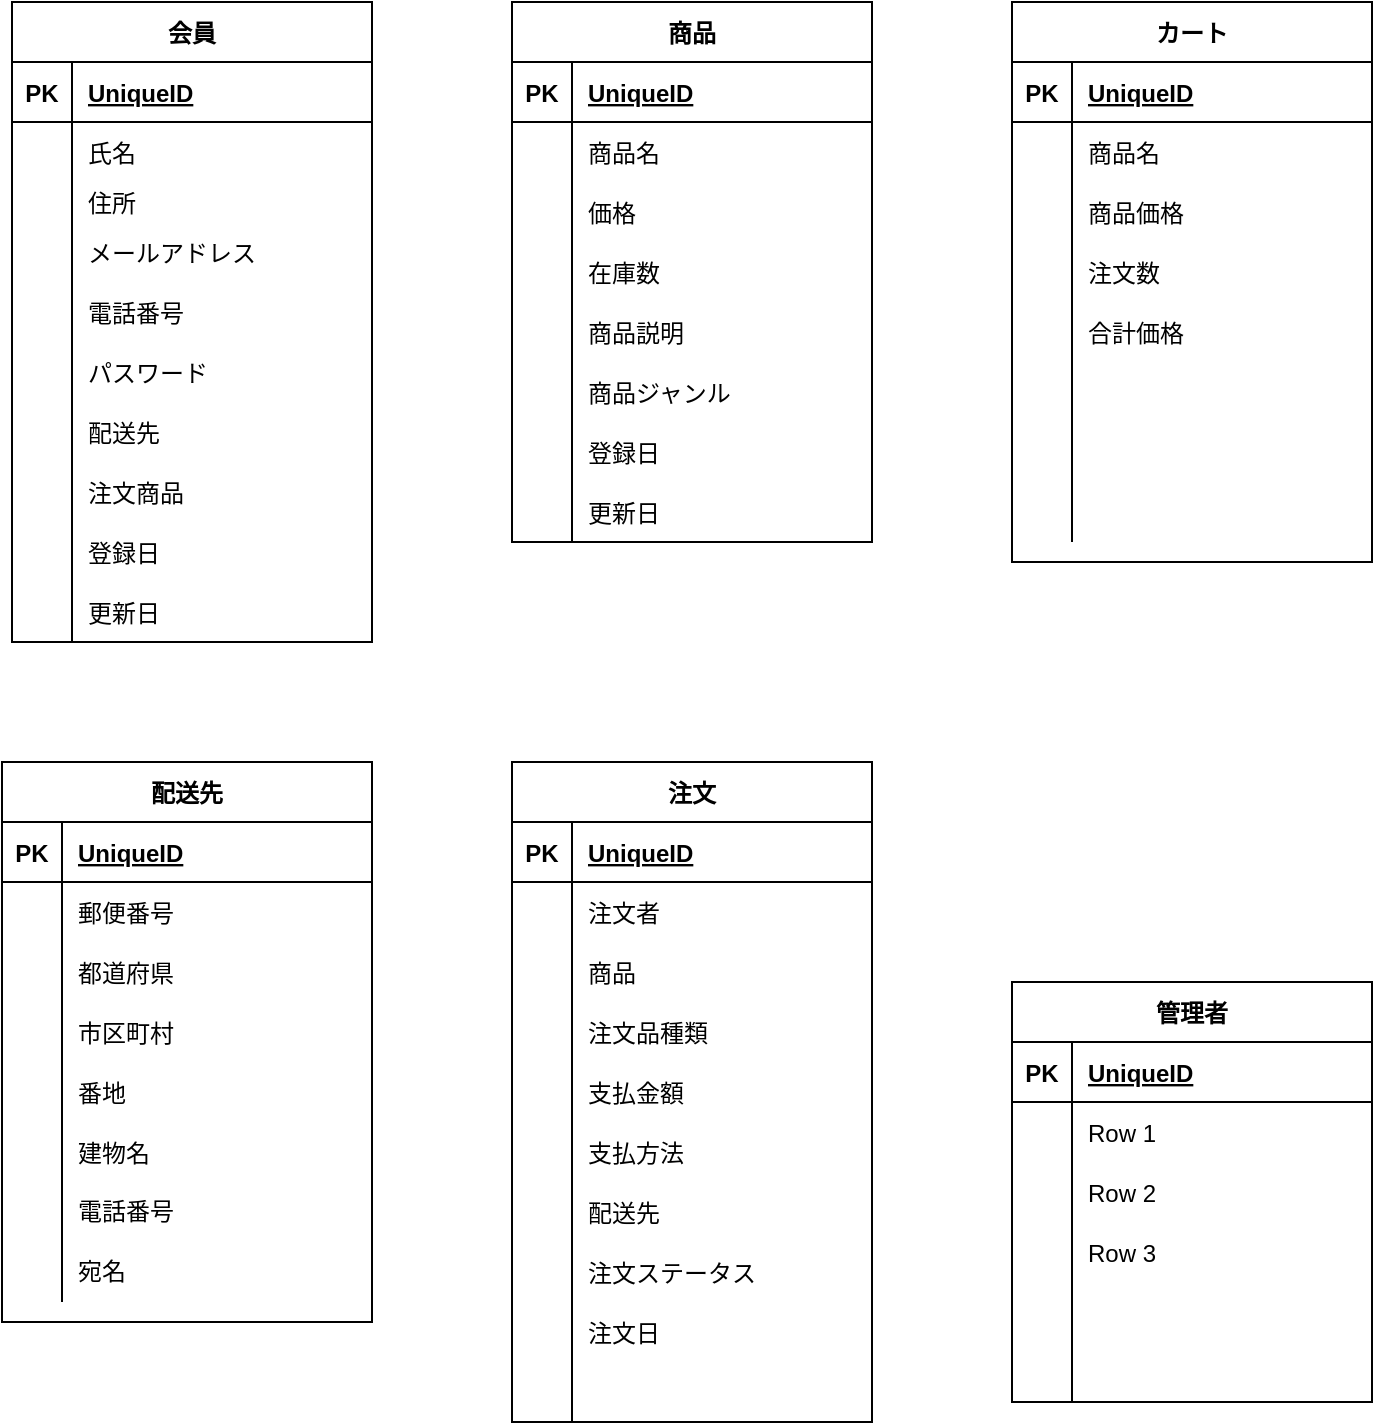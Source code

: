 <mxfile version="14.1.9" type="device"><diagram id="_fGBbQ_tDHvk_TWlKCjW" name="Page-1"><mxGraphModel dx="781" dy="773" grid="1" gridSize="10" guides="1" tooltips="1" connect="1" arrows="1" fold="1" page="1" pageScale="1" pageWidth="827" pageHeight="1169" math="0" shadow="0"><root><mxCell id="0"/><mxCell id="1" parent="0"/><mxCell id="HQgpcalhJWOucow4i2d_-1" value="会員" style="shape=table;startSize=30;container=1;collapsible=1;childLayout=tableLayout;fixedRows=1;rowLines=0;fontStyle=1;align=center;resizeLast=1;" parent="1" vertex="1"><mxGeometry x="50" y="10" width="180" height="320" as="geometry"/></mxCell><mxCell id="HQgpcalhJWOucow4i2d_-2" value="" style="shape=partialRectangle;collapsible=0;dropTarget=0;pointerEvents=0;fillColor=none;top=0;left=0;bottom=1;right=0;points=[[0,0.5],[1,0.5]];portConstraint=eastwest;" parent="HQgpcalhJWOucow4i2d_-1" vertex="1"><mxGeometry y="30" width="180" height="30" as="geometry"/></mxCell><mxCell id="HQgpcalhJWOucow4i2d_-3" value="PK" style="shape=partialRectangle;connectable=0;fillColor=none;top=0;left=0;bottom=0;right=0;fontStyle=1;overflow=hidden;" parent="HQgpcalhJWOucow4i2d_-2" vertex="1"><mxGeometry width="30" height="30" as="geometry"/></mxCell><mxCell id="HQgpcalhJWOucow4i2d_-4" value="UniqueID" style="shape=partialRectangle;connectable=0;fillColor=none;top=0;left=0;bottom=0;right=0;align=left;spacingLeft=6;fontStyle=5;overflow=hidden;" parent="HQgpcalhJWOucow4i2d_-2" vertex="1"><mxGeometry x="30" width="150" height="30" as="geometry"/></mxCell><mxCell id="HQgpcalhJWOucow4i2d_-5" value="" style="shape=partialRectangle;collapsible=0;dropTarget=0;pointerEvents=0;fillColor=none;top=0;left=0;bottom=0;right=0;points=[[0,0.5],[1,0.5]];portConstraint=eastwest;" parent="HQgpcalhJWOucow4i2d_-1" vertex="1"><mxGeometry y="60" width="180" height="30" as="geometry"/></mxCell><mxCell id="HQgpcalhJWOucow4i2d_-6" value="" style="shape=partialRectangle;connectable=0;fillColor=none;top=0;left=0;bottom=0;right=0;editable=1;overflow=hidden;" parent="HQgpcalhJWOucow4i2d_-5" vertex="1"><mxGeometry width="30" height="30" as="geometry"/></mxCell><mxCell id="HQgpcalhJWOucow4i2d_-7" value="氏名" style="shape=partialRectangle;connectable=0;fillColor=none;top=0;left=0;bottom=0;right=0;align=left;spacingLeft=6;overflow=hidden;" parent="HQgpcalhJWOucow4i2d_-5" vertex="1"><mxGeometry x="30" width="150" height="30" as="geometry"/></mxCell><mxCell id="HQgpcalhJWOucow4i2d_-8" value="" style="shape=partialRectangle;collapsible=0;dropTarget=0;pointerEvents=0;fillColor=none;top=0;left=0;bottom=0;right=0;points=[[0,0.5],[1,0.5]];portConstraint=eastwest;" parent="HQgpcalhJWOucow4i2d_-1" vertex="1"><mxGeometry y="90" width="180" height="20" as="geometry"/></mxCell><mxCell id="HQgpcalhJWOucow4i2d_-9" value="" style="shape=partialRectangle;connectable=0;fillColor=none;top=0;left=0;bottom=0;right=0;editable=1;overflow=hidden;" parent="HQgpcalhJWOucow4i2d_-8" vertex="1"><mxGeometry width="30" height="20" as="geometry"/></mxCell><mxCell id="HQgpcalhJWOucow4i2d_-10" value="住所" style="shape=partialRectangle;connectable=0;fillColor=none;top=0;left=0;bottom=0;right=0;align=left;spacingLeft=6;overflow=hidden;" parent="HQgpcalhJWOucow4i2d_-8" vertex="1"><mxGeometry x="30" width="150" height="20" as="geometry"/></mxCell><mxCell id="HQgpcalhJWOucow4i2d_-11" value="" style="shape=partialRectangle;collapsible=0;dropTarget=0;pointerEvents=0;fillColor=none;top=0;left=0;bottom=0;right=0;points=[[0,0.5],[1,0.5]];portConstraint=eastwest;" parent="HQgpcalhJWOucow4i2d_-1" vertex="1"><mxGeometry y="110" width="180" height="30" as="geometry"/></mxCell><mxCell id="HQgpcalhJWOucow4i2d_-12" value="" style="shape=partialRectangle;connectable=0;fillColor=none;top=0;left=0;bottom=0;right=0;editable=1;overflow=hidden;" parent="HQgpcalhJWOucow4i2d_-11" vertex="1"><mxGeometry width="30" height="30" as="geometry"/></mxCell><mxCell id="HQgpcalhJWOucow4i2d_-13" value="メールアドレス" style="shape=partialRectangle;connectable=0;fillColor=none;top=0;left=0;bottom=0;right=0;align=left;spacingLeft=6;overflow=hidden;" parent="HQgpcalhJWOucow4i2d_-11" vertex="1"><mxGeometry x="30" width="150" height="30" as="geometry"/></mxCell><mxCell id="v8ZFFHO1HFxHdXyD2R_P-13" style="shape=partialRectangle;collapsible=0;dropTarget=0;pointerEvents=0;fillColor=none;top=0;left=0;bottom=0;right=0;points=[[0,0.5],[1,0.5]];portConstraint=eastwest;" vertex="1" parent="HQgpcalhJWOucow4i2d_-1"><mxGeometry y="140" width="180" height="30" as="geometry"/></mxCell><mxCell id="v8ZFFHO1HFxHdXyD2R_P-14" style="shape=partialRectangle;connectable=0;fillColor=none;top=0;left=0;bottom=0;right=0;editable=1;overflow=hidden;" vertex="1" parent="v8ZFFHO1HFxHdXyD2R_P-13"><mxGeometry width="30" height="30" as="geometry"/></mxCell><mxCell id="v8ZFFHO1HFxHdXyD2R_P-15" value="電話番号" style="shape=partialRectangle;connectable=0;fillColor=none;top=0;left=0;bottom=0;right=0;align=left;spacingLeft=6;overflow=hidden;" vertex="1" parent="v8ZFFHO1HFxHdXyD2R_P-13"><mxGeometry x="30" width="150" height="30" as="geometry"/></mxCell><mxCell id="v8ZFFHO1HFxHdXyD2R_P-1" style="shape=partialRectangle;collapsible=0;dropTarget=0;pointerEvents=0;fillColor=none;top=0;left=0;bottom=0;right=0;points=[[0,0.5],[1,0.5]];portConstraint=eastwest;" vertex="1" parent="HQgpcalhJWOucow4i2d_-1"><mxGeometry y="170" width="180" height="30" as="geometry"/></mxCell><mxCell id="v8ZFFHO1HFxHdXyD2R_P-2" style="shape=partialRectangle;connectable=0;fillColor=none;top=0;left=0;bottom=0;right=0;editable=1;overflow=hidden;" vertex="1" parent="v8ZFFHO1HFxHdXyD2R_P-1"><mxGeometry width="30" height="30" as="geometry"/></mxCell><mxCell id="v8ZFFHO1HFxHdXyD2R_P-3" value="パスワード" style="shape=partialRectangle;connectable=0;fillColor=none;top=0;left=0;bottom=0;right=0;align=left;spacingLeft=6;overflow=hidden;" vertex="1" parent="v8ZFFHO1HFxHdXyD2R_P-1"><mxGeometry x="30" width="150" height="30" as="geometry"/></mxCell><mxCell id="v8ZFFHO1HFxHdXyD2R_P-4" style="shape=partialRectangle;collapsible=0;dropTarget=0;pointerEvents=0;fillColor=none;top=0;left=0;bottom=0;right=0;points=[[0,0.5],[1,0.5]];portConstraint=eastwest;" vertex="1" parent="HQgpcalhJWOucow4i2d_-1"><mxGeometry y="200" width="180" height="30" as="geometry"/></mxCell><mxCell id="v8ZFFHO1HFxHdXyD2R_P-5" style="shape=partialRectangle;connectable=0;fillColor=none;top=0;left=0;bottom=0;right=0;editable=1;overflow=hidden;" vertex="1" parent="v8ZFFHO1HFxHdXyD2R_P-4"><mxGeometry width="30" height="30" as="geometry"/></mxCell><mxCell id="v8ZFFHO1HFxHdXyD2R_P-6" value="配送先" style="shape=partialRectangle;connectable=0;fillColor=none;top=0;left=0;bottom=0;right=0;align=left;spacingLeft=6;overflow=hidden;" vertex="1" parent="v8ZFFHO1HFxHdXyD2R_P-4"><mxGeometry x="30" width="150" height="30" as="geometry"/></mxCell><mxCell id="v8ZFFHO1HFxHdXyD2R_P-7" style="shape=partialRectangle;collapsible=0;dropTarget=0;pointerEvents=0;fillColor=none;top=0;left=0;bottom=0;right=0;points=[[0,0.5],[1,0.5]];portConstraint=eastwest;" vertex="1" parent="HQgpcalhJWOucow4i2d_-1"><mxGeometry y="230" width="180" height="30" as="geometry"/></mxCell><mxCell id="v8ZFFHO1HFxHdXyD2R_P-8" style="shape=partialRectangle;connectable=0;fillColor=none;top=0;left=0;bottom=0;right=0;editable=1;overflow=hidden;" vertex="1" parent="v8ZFFHO1HFxHdXyD2R_P-7"><mxGeometry width="30" height="30" as="geometry"/></mxCell><mxCell id="v8ZFFHO1HFxHdXyD2R_P-9" value="注文商品" style="shape=partialRectangle;connectable=0;fillColor=none;top=0;left=0;bottom=0;right=0;align=left;spacingLeft=6;overflow=hidden;" vertex="1" parent="v8ZFFHO1HFxHdXyD2R_P-7"><mxGeometry x="30" width="150" height="30" as="geometry"/></mxCell><mxCell id="v8ZFFHO1HFxHdXyD2R_P-10" style="shape=partialRectangle;collapsible=0;dropTarget=0;pointerEvents=0;fillColor=none;top=0;left=0;bottom=0;right=0;points=[[0,0.5],[1,0.5]];portConstraint=eastwest;" vertex="1" parent="HQgpcalhJWOucow4i2d_-1"><mxGeometry y="260" width="180" height="30" as="geometry"/></mxCell><mxCell id="v8ZFFHO1HFxHdXyD2R_P-11" style="shape=partialRectangle;connectable=0;fillColor=none;top=0;left=0;bottom=0;right=0;editable=1;overflow=hidden;" vertex="1" parent="v8ZFFHO1HFxHdXyD2R_P-10"><mxGeometry width="30" height="30" as="geometry"/></mxCell><mxCell id="v8ZFFHO1HFxHdXyD2R_P-12" value="登録日" style="shape=partialRectangle;connectable=0;fillColor=none;top=0;left=0;bottom=0;right=0;align=left;spacingLeft=6;overflow=hidden;" vertex="1" parent="v8ZFFHO1HFxHdXyD2R_P-10"><mxGeometry x="30" width="150" height="30" as="geometry"/></mxCell><mxCell id="v8ZFFHO1HFxHdXyD2R_P-16" style="shape=partialRectangle;collapsible=0;dropTarget=0;pointerEvents=0;fillColor=none;top=0;left=0;bottom=0;right=0;points=[[0,0.5],[1,0.5]];portConstraint=eastwest;" vertex="1" parent="HQgpcalhJWOucow4i2d_-1"><mxGeometry y="290" width="180" height="30" as="geometry"/></mxCell><mxCell id="v8ZFFHO1HFxHdXyD2R_P-17" style="shape=partialRectangle;connectable=0;fillColor=none;top=0;left=0;bottom=0;right=0;editable=1;overflow=hidden;" vertex="1" parent="v8ZFFHO1HFxHdXyD2R_P-16"><mxGeometry width="30" height="30" as="geometry"/></mxCell><mxCell id="v8ZFFHO1HFxHdXyD2R_P-18" value="更新日" style="shape=partialRectangle;connectable=0;fillColor=none;top=0;left=0;bottom=0;right=0;align=left;spacingLeft=6;overflow=hidden;" vertex="1" parent="v8ZFFHO1HFxHdXyD2R_P-16"><mxGeometry x="30" width="150" height="30" as="geometry"/></mxCell><mxCell id="HQgpcalhJWOucow4i2d_-14" value="商品" style="shape=table;startSize=30;container=1;collapsible=1;childLayout=tableLayout;fixedRows=1;rowLines=0;fontStyle=1;align=center;resizeLast=1;" parent="1" vertex="1"><mxGeometry x="300" y="10" width="180" height="270" as="geometry"/></mxCell><mxCell id="HQgpcalhJWOucow4i2d_-15" value="" style="shape=partialRectangle;collapsible=0;dropTarget=0;pointerEvents=0;fillColor=none;top=0;left=0;bottom=1;right=0;points=[[0,0.5],[1,0.5]];portConstraint=eastwest;" parent="HQgpcalhJWOucow4i2d_-14" vertex="1"><mxGeometry y="30" width="180" height="30" as="geometry"/></mxCell><mxCell id="HQgpcalhJWOucow4i2d_-16" value="PK" style="shape=partialRectangle;connectable=0;fillColor=none;top=0;left=0;bottom=0;right=0;fontStyle=1;overflow=hidden;" parent="HQgpcalhJWOucow4i2d_-15" vertex="1"><mxGeometry width="30" height="30" as="geometry"/></mxCell><mxCell id="HQgpcalhJWOucow4i2d_-17" value="UniqueID" style="shape=partialRectangle;connectable=0;fillColor=none;top=0;left=0;bottom=0;right=0;align=left;spacingLeft=6;fontStyle=5;overflow=hidden;" parent="HQgpcalhJWOucow4i2d_-15" vertex="1"><mxGeometry x="30" width="150" height="30" as="geometry"/></mxCell><mxCell id="HQgpcalhJWOucow4i2d_-18" value="" style="shape=partialRectangle;collapsible=0;dropTarget=0;pointerEvents=0;fillColor=none;top=0;left=0;bottom=0;right=0;points=[[0,0.5],[1,0.5]];portConstraint=eastwest;" parent="HQgpcalhJWOucow4i2d_-14" vertex="1"><mxGeometry y="60" width="180" height="30" as="geometry"/></mxCell><mxCell id="HQgpcalhJWOucow4i2d_-19" value="" style="shape=partialRectangle;connectable=0;fillColor=none;top=0;left=0;bottom=0;right=0;editable=1;overflow=hidden;" parent="HQgpcalhJWOucow4i2d_-18" vertex="1"><mxGeometry width="30" height="30" as="geometry"/></mxCell><mxCell id="HQgpcalhJWOucow4i2d_-20" value="商品名" style="shape=partialRectangle;connectable=0;fillColor=none;top=0;left=0;bottom=0;right=0;align=left;spacingLeft=6;overflow=hidden;" parent="HQgpcalhJWOucow4i2d_-18" vertex="1"><mxGeometry x="30" width="150" height="30" as="geometry"/></mxCell><mxCell id="HQgpcalhJWOucow4i2d_-21" value="" style="shape=partialRectangle;collapsible=0;dropTarget=0;pointerEvents=0;fillColor=none;top=0;left=0;bottom=0;right=0;points=[[0,0.5],[1,0.5]];portConstraint=eastwest;" parent="HQgpcalhJWOucow4i2d_-14" vertex="1"><mxGeometry y="90" width="180" height="30" as="geometry"/></mxCell><mxCell id="HQgpcalhJWOucow4i2d_-22" value="" style="shape=partialRectangle;connectable=0;fillColor=none;top=0;left=0;bottom=0;right=0;editable=1;overflow=hidden;" parent="HQgpcalhJWOucow4i2d_-21" vertex="1"><mxGeometry width="30" height="30" as="geometry"/></mxCell><mxCell id="HQgpcalhJWOucow4i2d_-23" value="価格" style="shape=partialRectangle;connectable=0;fillColor=none;top=0;left=0;bottom=0;right=0;align=left;spacingLeft=6;overflow=hidden;" parent="HQgpcalhJWOucow4i2d_-21" vertex="1"><mxGeometry x="30" width="150" height="30" as="geometry"/></mxCell><mxCell id="HQgpcalhJWOucow4i2d_-24" value="" style="shape=partialRectangle;collapsible=0;dropTarget=0;pointerEvents=0;fillColor=none;top=0;left=0;bottom=0;right=0;points=[[0,0.5],[1,0.5]];portConstraint=eastwest;" parent="HQgpcalhJWOucow4i2d_-14" vertex="1"><mxGeometry y="120" width="180" height="30" as="geometry"/></mxCell><mxCell id="HQgpcalhJWOucow4i2d_-25" value="" style="shape=partialRectangle;connectable=0;fillColor=none;top=0;left=0;bottom=0;right=0;editable=1;overflow=hidden;" parent="HQgpcalhJWOucow4i2d_-24" vertex="1"><mxGeometry width="30" height="30" as="geometry"/></mxCell><mxCell id="HQgpcalhJWOucow4i2d_-26" value="在庫数" style="shape=partialRectangle;connectable=0;fillColor=none;top=0;left=0;bottom=0;right=0;align=left;spacingLeft=6;overflow=hidden;" parent="HQgpcalhJWOucow4i2d_-24" vertex="1"><mxGeometry x="30" width="150" height="30" as="geometry"/></mxCell><mxCell id="v8ZFFHO1HFxHdXyD2R_P-26" style="shape=partialRectangle;collapsible=0;dropTarget=0;pointerEvents=0;fillColor=none;top=0;left=0;bottom=0;right=0;points=[[0,0.5],[1,0.5]];portConstraint=eastwest;" vertex="1" parent="HQgpcalhJWOucow4i2d_-14"><mxGeometry y="150" width="180" height="30" as="geometry"/></mxCell><mxCell id="v8ZFFHO1HFxHdXyD2R_P-27" style="shape=partialRectangle;connectable=0;fillColor=none;top=0;left=0;bottom=0;right=0;editable=1;overflow=hidden;" vertex="1" parent="v8ZFFHO1HFxHdXyD2R_P-26"><mxGeometry width="30" height="30" as="geometry"/></mxCell><mxCell id="v8ZFFHO1HFxHdXyD2R_P-28" value="商品説明" style="shape=partialRectangle;connectable=0;fillColor=none;top=0;left=0;bottom=0;right=0;align=left;spacingLeft=6;overflow=hidden;" vertex="1" parent="v8ZFFHO1HFxHdXyD2R_P-26"><mxGeometry x="30" width="150" height="30" as="geometry"/></mxCell><mxCell id="v8ZFFHO1HFxHdXyD2R_P-100" style="shape=partialRectangle;collapsible=0;dropTarget=0;pointerEvents=0;fillColor=none;top=0;left=0;bottom=0;right=0;points=[[0,0.5],[1,0.5]];portConstraint=eastwest;" vertex="1" parent="HQgpcalhJWOucow4i2d_-14"><mxGeometry y="180" width="180" height="30" as="geometry"/></mxCell><mxCell id="v8ZFFHO1HFxHdXyD2R_P-101" style="shape=partialRectangle;connectable=0;fillColor=none;top=0;left=0;bottom=0;right=0;editable=1;overflow=hidden;" vertex="1" parent="v8ZFFHO1HFxHdXyD2R_P-100"><mxGeometry width="30" height="30" as="geometry"/></mxCell><mxCell id="v8ZFFHO1HFxHdXyD2R_P-102" value="商品ジャンル" style="shape=partialRectangle;connectable=0;fillColor=none;top=0;left=0;bottom=0;right=0;align=left;spacingLeft=6;overflow=hidden;" vertex="1" parent="v8ZFFHO1HFxHdXyD2R_P-100"><mxGeometry x="30" width="150" height="30" as="geometry"/></mxCell><mxCell id="v8ZFFHO1HFxHdXyD2R_P-23" style="shape=partialRectangle;collapsible=0;dropTarget=0;pointerEvents=0;fillColor=none;top=0;left=0;bottom=0;right=0;points=[[0,0.5],[1,0.5]];portConstraint=eastwest;" vertex="1" parent="HQgpcalhJWOucow4i2d_-14"><mxGeometry y="210" width="180" height="30" as="geometry"/></mxCell><mxCell id="v8ZFFHO1HFxHdXyD2R_P-24" style="shape=partialRectangle;connectable=0;fillColor=none;top=0;left=0;bottom=0;right=0;editable=1;overflow=hidden;" vertex="1" parent="v8ZFFHO1HFxHdXyD2R_P-23"><mxGeometry width="30" height="30" as="geometry"/></mxCell><mxCell id="v8ZFFHO1HFxHdXyD2R_P-25" value="登録日" style="shape=partialRectangle;connectable=0;fillColor=none;top=0;left=0;bottom=0;right=0;align=left;spacingLeft=6;overflow=hidden;" vertex="1" parent="v8ZFFHO1HFxHdXyD2R_P-23"><mxGeometry x="30" width="150" height="30" as="geometry"/></mxCell><mxCell id="v8ZFFHO1HFxHdXyD2R_P-20" style="shape=partialRectangle;collapsible=0;dropTarget=0;pointerEvents=0;fillColor=none;top=0;left=0;bottom=0;right=0;points=[[0,0.5],[1,0.5]];portConstraint=eastwest;" vertex="1" parent="HQgpcalhJWOucow4i2d_-14"><mxGeometry y="240" width="180" height="30" as="geometry"/></mxCell><mxCell id="v8ZFFHO1HFxHdXyD2R_P-21" style="shape=partialRectangle;connectable=0;fillColor=none;top=0;left=0;bottom=0;right=0;editable=1;overflow=hidden;" vertex="1" parent="v8ZFFHO1HFxHdXyD2R_P-20"><mxGeometry width="30" height="30" as="geometry"/></mxCell><mxCell id="v8ZFFHO1HFxHdXyD2R_P-22" value="更新日" style="shape=partialRectangle;connectable=0;fillColor=none;top=0;left=0;bottom=0;right=0;align=left;spacingLeft=6;overflow=hidden;" vertex="1" parent="v8ZFFHO1HFxHdXyD2R_P-20"><mxGeometry x="30" width="150" height="30" as="geometry"/></mxCell><mxCell id="HQgpcalhJWOucow4i2d_-27" value="配送先" style="shape=table;startSize=30;container=1;collapsible=1;childLayout=tableLayout;fixedRows=1;rowLines=0;fontStyle=1;align=center;resizeLast=1;" parent="1" vertex="1"><mxGeometry x="45" y="390" width="185" height="280" as="geometry"/></mxCell><mxCell id="HQgpcalhJWOucow4i2d_-28" value="" style="shape=partialRectangle;collapsible=0;dropTarget=0;pointerEvents=0;fillColor=none;top=0;left=0;bottom=1;right=0;points=[[0,0.5],[1,0.5]];portConstraint=eastwest;" parent="HQgpcalhJWOucow4i2d_-27" vertex="1"><mxGeometry y="30" width="185" height="30" as="geometry"/></mxCell><mxCell id="HQgpcalhJWOucow4i2d_-29" value="PK" style="shape=partialRectangle;connectable=0;fillColor=none;top=0;left=0;bottom=0;right=0;fontStyle=1;overflow=hidden;" parent="HQgpcalhJWOucow4i2d_-28" vertex="1"><mxGeometry width="30" height="30" as="geometry"/></mxCell><mxCell id="HQgpcalhJWOucow4i2d_-30" value="UniqueID" style="shape=partialRectangle;connectable=0;fillColor=none;top=0;left=0;bottom=0;right=0;align=left;spacingLeft=6;fontStyle=5;overflow=hidden;" parent="HQgpcalhJWOucow4i2d_-28" vertex="1"><mxGeometry x="30" width="155" height="30" as="geometry"/></mxCell><mxCell id="HQgpcalhJWOucow4i2d_-31" value="" style="shape=partialRectangle;collapsible=0;dropTarget=0;pointerEvents=0;fillColor=none;top=0;left=0;bottom=0;right=0;points=[[0,0.5],[1,0.5]];portConstraint=eastwest;" parent="HQgpcalhJWOucow4i2d_-27" vertex="1"><mxGeometry y="60" width="185" height="30" as="geometry"/></mxCell><mxCell id="HQgpcalhJWOucow4i2d_-32" value="" style="shape=partialRectangle;connectable=0;fillColor=none;top=0;left=0;bottom=0;right=0;editable=1;overflow=hidden;" parent="HQgpcalhJWOucow4i2d_-31" vertex="1"><mxGeometry width="30" height="30" as="geometry"/></mxCell><mxCell id="HQgpcalhJWOucow4i2d_-33" value="郵便番号" style="shape=partialRectangle;connectable=0;fillColor=none;top=0;left=0;bottom=0;right=0;align=left;spacingLeft=6;overflow=hidden;" parent="HQgpcalhJWOucow4i2d_-31" vertex="1"><mxGeometry x="30" width="155" height="30" as="geometry"/></mxCell><mxCell id="HQgpcalhJWOucow4i2d_-34" value="" style="shape=partialRectangle;collapsible=0;dropTarget=0;pointerEvents=0;fillColor=none;top=0;left=0;bottom=0;right=0;points=[[0,0.5],[1,0.5]];portConstraint=eastwest;" parent="HQgpcalhJWOucow4i2d_-27" vertex="1"><mxGeometry y="90" width="185" height="30" as="geometry"/></mxCell><mxCell id="HQgpcalhJWOucow4i2d_-35" value="" style="shape=partialRectangle;connectable=0;fillColor=none;top=0;left=0;bottom=0;right=0;editable=1;overflow=hidden;" parent="HQgpcalhJWOucow4i2d_-34" vertex="1"><mxGeometry width="30" height="30" as="geometry"/></mxCell><mxCell id="HQgpcalhJWOucow4i2d_-36" value="都道府県" style="shape=partialRectangle;connectable=0;fillColor=none;top=0;left=0;bottom=0;right=0;align=left;spacingLeft=6;overflow=hidden;" parent="HQgpcalhJWOucow4i2d_-34" vertex="1"><mxGeometry x="30" width="155" height="30" as="geometry"/></mxCell><mxCell id="v8ZFFHO1HFxHdXyD2R_P-35" style="shape=partialRectangle;collapsible=0;dropTarget=0;pointerEvents=0;fillColor=none;top=0;left=0;bottom=0;right=0;points=[[0,0.5],[1,0.5]];portConstraint=eastwest;" vertex="1" parent="HQgpcalhJWOucow4i2d_-27"><mxGeometry y="120" width="185" height="30" as="geometry"/></mxCell><mxCell id="v8ZFFHO1HFxHdXyD2R_P-36" style="shape=partialRectangle;connectable=0;fillColor=none;top=0;left=0;bottom=0;right=0;editable=1;overflow=hidden;" vertex="1" parent="v8ZFFHO1HFxHdXyD2R_P-35"><mxGeometry width="30" height="30" as="geometry"/></mxCell><mxCell id="v8ZFFHO1HFxHdXyD2R_P-37" value="市区町村" style="shape=partialRectangle;connectable=0;fillColor=none;top=0;left=0;bottom=0;right=0;align=left;spacingLeft=6;overflow=hidden;" vertex="1" parent="v8ZFFHO1HFxHdXyD2R_P-35"><mxGeometry x="30" width="155" height="30" as="geometry"/></mxCell><mxCell id="v8ZFFHO1HFxHdXyD2R_P-32" style="shape=partialRectangle;collapsible=0;dropTarget=0;pointerEvents=0;fillColor=none;top=0;left=0;bottom=0;right=0;points=[[0,0.5],[1,0.5]];portConstraint=eastwest;" vertex="1" parent="HQgpcalhJWOucow4i2d_-27"><mxGeometry y="150" width="185" height="30" as="geometry"/></mxCell><mxCell id="v8ZFFHO1HFxHdXyD2R_P-33" style="shape=partialRectangle;connectable=0;fillColor=none;top=0;left=0;bottom=0;right=0;editable=1;overflow=hidden;" vertex="1" parent="v8ZFFHO1HFxHdXyD2R_P-32"><mxGeometry width="30" height="30" as="geometry"/></mxCell><mxCell id="v8ZFFHO1HFxHdXyD2R_P-34" value="番地" style="shape=partialRectangle;connectable=0;fillColor=none;top=0;left=0;bottom=0;right=0;align=left;spacingLeft=6;overflow=hidden;" vertex="1" parent="v8ZFFHO1HFxHdXyD2R_P-32"><mxGeometry x="30" width="155" height="30" as="geometry"/></mxCell><mxCell id="v8ZFFHO1HFxHdXyD2R_P-29" style="shape=partialRectangle;collapsible=0;dropTarget=0;pointerEvents=0;fillColor=none;top=0;left=0;bottom=0;right=0;points=[[0,0.5],[1,0.5]];portConstraint=eastwest;" vertex="1" parent="HQgpcalhJWOucow4i2d_-27"><mxGeometry y="180" width="185" height="30" as="geometry"/></mxCell><mxCell id="v8ZFFHO1HFxHdXyD2R_P-30" style="shape=partialRectangle;connectable=0;fillColor=none;top=0;left=0;bottom=0;right=0;editable=1;overflow=hidden;" vertex="1" parent="v8ZFFHO1HFxHdXyD2R_P-29"><mxGeometry width="30" height="30" as="geometry"/></mxCell><mxCell id="v8ZFFHO1HFxHdXyD2R_P-31" value="建物名" style="shape=partialRectangle;connectable=0;fillColor=none;top=0;left=0;bottom=0;right=0;align=left;spacingLeft=6;overflow=hidden;" vertex="1" parent="v8ZFFHO1HFxHdXyD2R_P-29"><mxGeometry x="30" width="155" height="30" as="geometry"/></mxCell><mxCell id="HQgpcalhJWOucow4i2d_-37" value="" style="shape=partialRectangle;collapsible=0;dropTarget=0;pointerEvents=0;fillColor=none;top=0;left=0;bottom=0;right=0;points=[[0,0.5],[1,0.5]];portConstraint=eastwest;" parent="HQgpcalhJWOucow4i2d_-27" vertex="1"><mxGeometry y="210" width="185" height="30" as="geometry"/></mxCell><mxCell id="HQgpcalhJWOucow4i2d_-38" value="" style="shape=partialRectangle;connectable=0;fillColor=none;top=0;left=0;bottom=0;right=0;editable=1;overflow=hidden;" parent="HQgpcalhJWOucow4i2d_-37" vertex="1"><mxGeometry width="30" height="30" as="geometry"/></mxCell><mxCell id="HQgpcalhJWOucow4i2d_-39" value="電話番号" style="shape=partialRectangle;connectable=0;fillColor=none;top=0;left=0;bottom=0;right=0;align=left;spacingLeft=6;overflow=hidden;whiteSpace=wrap;" parent="HQgpcalhJWOucow4i2d_-37" vertex="1"><mxGeometry x="30" width="155" height="30" as="geometry"/></mxCell><mxCell id="v8ZFFHO1HFxHdXyD2R_P-104" style="shape=partialRectangle;collapsible=0;dropTarget=0;pointerEvents=0;fillColor=none;top=0;left=0;bottom=0;right=0;points=[[0,0.5],[1,0.5]];portConstraint=eastwest;" vertex="1" parent="HQgpcalhJWOucow4i2d_-27"><mxGeometry y="240" width="185" height="30" as="geometry"/></mxCell><mxCell id="v8ZFFHO1HFxHdXyD2R_P-105" style="shape=partialRectangle;connectable=0;fillColor=none;top=0;left=0;bottom=0;right=0;editable=1;overflow=hidden;" vertex="1" parent="v8ZFFHO1HFxHdXyD2R_P-104"><mxGeometry width="30" height="30" as="geometry"/></mxCell><mxCell id="v8ZFFHO1HFxHdXyD2R_P-106" value="宛名" style="shape=partialRectangle;connectable=0;fillColor=none;top=0;left=0;bottom=0;right=0;align=left;spacingLeft=6;overflow=hidden;whiteSpace=wrap;" vertex="1" parent="v8ZFFHO1HFxHdXyD2R_P-104"><mxGeometry x="30" width="155" height="30" as="geometry"/></mxCell><mxCell id="HQgpcalhJWOucow4i2d_-40" value="注文" style="shape=table;startSize=30;container=1;collapsible=1;childLayout=tableLayout;fixedRows=1;rowLines=0;fontStyle=1;align=center;resizeLast=1;" parent="1" vertex="1"><mxGeometry x="300" y="390" width="180" height="330" as="geometry"/></mxCell><mxCell id="HQgpcalhJWOucow4i2d_-41" value="" style="shape=partialRectangle;collapsible=0;dropTarget=0;pointerEvents=0;fillColor=none;top=0;left=0;bottom=1;right=0;points=[[0,0.5],[1,0.5]];portConstraint=eastwest;" parent="HQgpcalhJWOucow4i2d_-40" vertex="1"><mxGeometry y="30" width="180" height="30" as="geometry"/></mxCell><mxCell id="HQgpcalhJWOucow4i2d_-42" value="PK" style="shape=partialRectangle;connectable=0;fillColor=none;top=0;left=0;bottom=0;right=0;fontStyle=1;overflow=hidden;" parent="HQgpcalhJWOucow4i2d_-41" vertex="1"><mxGeometry width="30" height="30" as="geometry"/></mxCell><mxCell id="HQgpcalhJWOucow4i2d_-43" value="UniqueID" style="shape=partialRectangle;connectable=0;fillColor=none;top=0;left=0;bottom=0;right=0;align=left;spacingLeft=6;fontStyle=5;overflow=hidden;" parent="HQgpcalhJWOucow4i2d_-41" vertex="1"><mxGeometry x="30" width="150" height="30" as="geometry"/></mxCell><mxCell id="HQgpcalhJWOucow4i2d_-44" value="" style="shape=partialRectangle;collapsible=0;dropTarget=0;pointerEvents=0;fillColor=none;top=0;left=0;bottom=0;right=0;points=[[0,0.5],[1,0.5]];portConstraint=eastwest;" parent="HQgpcalhJWOucow4i2d_-40" vertex="1"><mxGeometry y="60" width="180" height="30" as="geometry"/></mxCell><mxCell id="HQgpcalhJWOucow4i2d_-45" value="" style="shape=partialRectangle;connectable=0;fillColor=none;top=0;left=0;bottom=0;right=0;editable=1;overflow=hidden;" parent="HQgpcalhJWOucow4i2d_-44" vertex="1"><mxGeometry width="30" height="30" as="geometry"/></mxCell><mxCell id="HQgpcalhJWOucow4i2d_-46" value="注文者" style="shape=partialRectangle;connectable=0;fillColor=none;top=0;left=0;bottom=0;right=0;align=left;spacingLeft=6;overflow=hidden;" parent="HQgpcalhJWOucow4i2d_-44" vertex="1"><mxGeometry x="30" width="150" height="30" as="geometry"/></mxCell><mxCell id="HQgpcalhJWOucow4i2d_-47" value="" style="shape=partialRectangle;collapsible=0;dropTarget=0;pointerEvents=0;fillColor=none;top=0;left=0;bottom=0;right=0;points=[[0,0.5],[1,0.5]];portConstraint=eastwest;" parent="HQgpcalhJWOucow4i2d_-40" vertex="1"><mxGeometry y="90" width="180" height="30" as="geometry"/></mxCell><mxCell id="HQgpcalhJWOucow4i2d_-48" value="" style="shape=partialRectangle;connectable=0;fillColor=none;top=0;left=0;bottom=0;right=0;editable=1;overflow=hidden;" parent="HQgpcalhJWOucow4i2d_-47" vertex="1"><mxGeometry width="30" height="30" as="geometry"/></mxCell><mxCell id="HQgpcalhJWOucow4i2d_-49" value="商品" style="shape=partialRectangle;connectable=0;fillColor=none;top=0;left=0;bottom=0;right=0;align=left;spacingLeft=6;overflow=hidden;" parent="HQgpcalhJWOucow4i2d_-47" vertex="1"><mxGeometry x="30" width="150" height="30" as="geometry"/></mxCell><mxCell id="v8ZFFHO1HFxHdXyD2R_P-53" style="shape=partialRectangle;collapsible=0;dropTarget=0;pointerEvents=0;fillColor=none;top=0;left=0;bottom=0;right=0;points=[[0,0.5],[1,0.5]];portConstraint=eastwest;" vertex="1" parent="HQgpcalhJWOucow4i2d_-40"><mxGeometry y="120" width="180" height="30" as="geometry"/></mxCell><mxCell id="v8ZFFHO1HFxHdXyD2R_P-54" style="shape=partialRectangle;connectable=0;fillColor=none;top=0;left=0;bottom=0;right=0;editable=1;overflow=hidden;" vertex="1" parent="v8ZFFHO1HFxHdXyD2R_P-53"><mxGeometry width="30" height="30" as="geometry"/></mxCell><mxCell id="v8ZFFHO1HFxHdXyD2R_P-55" value="注文品種類" style="shape=partialRectangle;connectable=0;fillColor=none;top=0;left=0;bottom=0;right=0;align=left;spacingLeft=6;overflow=hidden;" vertex="1" parent="v8ZFFHO1HFxHdXyD2R_P-53"><mxGeometry x="30" width="150" height="30" as="geometry"/></mxCell><mxCell id="HQgpcalhJWOucow4i2d_-50" value="" style="shape=partialRectangle;collapsible=0;dropTarget=0;pointerEvents=0;fillColor=none;top=0;left=0;bottom=0;right=0;points=[[0,0.5],[1,0.5]];portConstraint=eastwest;" parent="HQgpcalhJWOucow4i2d_-40" vertex="1"><mxGeometry y="150" width="180" height="30" as="geometry"/></mxCell><mxCell id="HQgpcalhJWOucow4i2d_-51" value="" style="shape=partialRectangle;connectable=0;fillColor=none;top=0;left=0;bottom=0;right=0;editable=1;overflow=hidden;" parent="HQgpcalhJWOucow4i2d_-50" vertex="1"><mxGeometry width="30" height="30" as="geometry"/></mxCell><mxCell id="HQgpcalhJWOucow4i2d_-52" value="支払金額" style="shape=partialRectangle;connectable=0;fillColor=none;top=0;left=0;bottom=0;right=0;align=left;spacingLeft=6;overflow=hidden;" parent="HQgpcalhJWOucow4i2d_-50" vertex="1"><mxGeometry x="30" width="150" height="30" as="geometry"/></mxCell><mxCell id="v8ZFFHO1HFxHdXyD2R_P-50" style="shape=partialRectangle;collapsible=0;dropTarget=0;pointerEvents=0;fillColor=none;top=0;left=0;bottom=0;right=0;points=[[0,0.5],[1,0.5]];portConstraint=eastwest;" vertex="1" parent="HQgpcalhJWOucow4i2d_-40"><mxGeometry y="180" width="180" height="30" as="geometry"/></mxCell><mxCell id="v8ZFFHO1HFxHdXyD2R_P-51" style="shape=partialRectangle;connectable=0;fillColor=none;top=0;left=0;bottom=0;right=0;editable=1;overflow=hidden;" vertex="1" parent="v8ZFFHO1HFxHdXyD2R_P-50"><mxGeometry width="30" height="30" as="geometry"/></mxCell><mxCell id="v8ZFFHO1HFxHdXyD2R_P-52" value="支払方法" style="shape=partialRectangle;connectable=0;fillColor=none;top=0;left=0;bottom=0;right=0;align=left;spacingLeft=6;overflow=hidden;" vertex="1" parent="v8ZFFHO1HFxHdXyD2R_P-50"><mxGeometry x="30" width="150" height="30" as="geometry"/></mxCell><mxCell id="v8ZFFHO1HFxHdXyD2R_P-47" style="shape=partialRectangle;collapsible=0;dropTarget=0;pointerEvents=0;fillColor=none;top=0;left=0;bottom=0;right=0;points=[[0,0.5],[1,0.5]];portConstraint=eastwest;" vertex="1" parent="HQgpcalhJWOucow4i2d_-40"><mxGeometry y="210" width="180" height="30" as="geometry"/></mxCell><mxCell id="v8ZFFHO1HFxHdXyD2R_P-48" style="shape=partialRectangle;connectable=0;fillColor=none;top=0;left=0;bottom=0;right=0;editable=1;overflow=hidden;" vertex="1" parent="v8ZFFHO1HFxHdXyD2R_P-47"><mxGeometry width="30" height="30" as="geometry"/></mxCell><mxCell id="v8ZFFHO1HFxHdXyD2R_P-49" value="配送先" style="shape=partialRectangle;connectable=0;fillColor=none;top=0;left=0;bottom=0;right=0;align=left;spacingLeft=6;overflow=hidden;" vertex="1" parent="v8ZFFHO1HFxHdXyD2R_P-47"><mxGeometry x="30" width="150" height="30" as="geometry"/></mxCell><mxCell id="v8ZFFHO1HFxHdXyD2R_P-44" style="shape=partialRectangle;collapsible=0;dropTarget=0;pointerEvents=0;fillColor=none;top=0;left=0;bottom=0;right=0;points=[[0,0.5],[1,0.5]];portConstraint=eastwest;" vertex="1" parent="HQgpcalhJWOucow4i2d_-40"><mxGeometry y="240" width="180" height="30" as="geometry"/></mxCell><mxCell id="v8ZFFHO1HFxHdXyD2R_P-45" style="shape=partialRectangle;connectable=0;fillColor=none;top=0;left=0;bottom=0;right=0;editable=1;overflow=hidden;" vertex="1" parent="v8ZFFHO1HFxHdXyD2R_P-44"><mxGeometry width="30" height="30" as="geometry"/></mxCell><mxCell id="v8ZFFHO1HFxHdXyD2R_P-46" value="注文ステータス" style="shape=partialRectangle;connectable=0;fillColor=none;top=0;left=0;bottom=0;right=0;align=left;spacingLeft=6;overflow=hidden;" vertex="1" parent="v8ZFFHO1HFxHdXyD2R_P-44"><mxGeometry x="30" width="150" height="30" as="geometry"/></mxCell><mxCell id="v8ZFFHO1HFxHdXyD2R_P-41" style="shape=partialRectangle;collapsible=0;dropTarget=0;pointerEvents=0;fillColor=none;top=0;left=0;bottom=0;right=0;points=[[0,0.5],[1,0.5]];portConstraint=eastwest;" vertex="1" parent="HQgpcalhJWOucow4i2d_-40"><mxGeometry y="270" width="180" height="30" as="geometry"/></mxCell><mxCell id="v8ZFFHO1HFxHdXyD2R_P-42" style="shape=partialRectangle;connectable=0;fillColor=none;top=0;left=0;bottom=0;right=0;editable=1;overflow=hidden;" vertex="1" parent="v8ZFFHO1HFxHdXyD2R_P-41"><mxGeometry width="30" height="30" as="geometry"/></mxCell><mxCell id="v8ZFFHO1HFxHdXyD2R_P-43" value="注文日" style="shape=partialRectangle;connectable=0;fillColor=none;top=0;left=0;bottom=0;right=0;align=left;spacingLeft=6;overflow=hidden;" vertex="1" parent="v8ZFFHO1HFxHdXyD2R_P-41"><mxGeometry x="30" width="150" height="30" as="geometry"/></mxCell><mxCell id="v8ZFFHO1HFxHdXyD2R_P-38" style="shape=partialRectangle;collapsible=0;dropTarget=0;pointerEvents=0;fillColor=none;top=0;left=0;bottom=0;right=0;points=[[0,0.5],[1,0.5]];portConstraint=eastwest;" vertex="1" parent="HQgpcalhJWOucow4i2d_-40"><mxGeometry y="300" width="180" height="30" as="geometry"/></mxCell><mxCell id="v8ZFFHO1HFxHdXyD2R_P-39" style="shape=partialRectangle;connectable=0;fillColor=none;top=0;left=0;bottom=0;right=0;editable=1;overflow=hidden;" vertex="1" parent="v8ZFFHO1HFxHdXyD2R_P-38"><mxGeometry width="30" height="30" as="geometry"/></mxCell><mxCell id="v8ZFFHO1HFxHdXyD2R_P-40" style="shape=partialRectangle;connectable=0;fillColor=none;top=0;left=0;bottom=0;right=0;align=left;spacingLeft=6;overflow=hidden;" vertex="1" parent="v8ZFFHO1HFxHdXyD2R_P-38"><mxGeometry x="30" width="150" height="30" as="geometry"/></mxCell><mxCell id="v8ZFFHO1HFxHdXyD2R_P-56" value="管理者" style="shape=table;startSize=30;container=1;collapsible=1;childLayout=tableLayout;fixedRows=1;rowLines=0;fontStyle=1;align=center;resizeLast=1;fillColor=none;" vertex="1" parent="1"><mxGeometry x="550" y="500" width="180" height="210" as="geometry"/></mxCell><mxCell id="v8ZFFHO1HFxHdXyD2R_P-57" value="" style="shape=partialRectangle;collapsible=0;dropTarget=0;pointerEvents=0;fillColor=none;top=0;left=0;bottom=1;right=0;points=[[0,0.5],[1,0.5]];portConstraint=eastwest;" vertex="1" parent="v8ZFFHO1HFxHdXyD2R_P-56"><mxGeometry y="30" width="180" height="30" as="geometry"/></mxCell><mxCell id="v8ZFFHO1HFxHdXyD2R_P-58" value="PK" style="shape=partialRectangle;connectable=0;fillColor=none;top=0;left=0;bottom=0;right=0;fontStyle=1;overflow=hidden;" vertex="1" parent="v8ZFFHO1HFxHdXyD2R_P-57"><mxGeometry width="30" height="30" as="geometry"/></mxCell><mxCell id="v8ZFFHO1HFxHdXyD2R_P-59" value="UniqueID" style="shape=partialRectangle;connectable=0;fillColor=none;top=0;left=0;bottom=0;right=0;align=left;spacingLeft=6;fontStyle=5;overflow=hidden;" vertex="1" parent="v8ZFFHO1HFxHdXyD2R_P-57"><mxGeometry x="30" width="150" height="30" as="geometry"/></mxCell><mxCell id="v8ZFFHO1HFxHdXyD2R_P-60" value="" style="shape=partialRectangle;collapsible=0;dropTarget=0;pointerEvents=0;fillColor=none;top=0;left=0;bottom=0;right=0;points=[[0,0.5],[1,0.5]];portConstraint=eastwest;" vertex="1" parent="v8ZFFHO1HFxHdXyD2R_P-56"><mxGeometry y="60" width="180" height="30" as="geometry"/></mxCell><mxCell id="v8ZFFHO1HFxHdXyD2R_P-61" value="" style="shape=partialRectangle;connectable=0;fillColor=none;top=0;left=0;bottom=0;right=0;editable=1;overflow=hidden;" vertex="1" parent="v8ZFFHO1HFxHdXyD2R_P-60"><mxGeometry width="30" height="30" as="geometry"/></mxCell><mxCell id="v8ZFFHO1HFxHdXyD2R_P-62" value="Row 1" style="shape=partialRectangle;connectable=0;fillColor=none;top=0;left=0;bottom=0;right=0;align=left;spacingLeft=6;overflow=hidden;" vertex="1" parent="v8ZFFHO1HFxHdXyD2R_P-60"><mxGeometry x="30" width="150" height="30" as="geometry"/></mxCell><mxCell id="v8ZFFHO1HFxHdXyD2R_P-63" value="" style="shape=partialRectangle;collapsible=0;dropTarget=0;pointerEvents=0;fillColor=none;top=0;left=0;bottom=0;right=0;points=[[0,0.5],[1,0.5]];portConstraint=eastwest;" vertex="1" parent="v8ZFFHO1HFxHdXyD2R_P-56"><mxGeometry y="90" width="180" height="30" as="geometry"/></mxCell><mxCell id="v8ZFFHO1HFxHdXyD2R_P-64" value="" style="shape=partialRectangle;connectable=0;fillColor=none;top=0;left=0;bottom=0;right=0;editable=1;overflow=hidden;" vertex="1" parent="v8ZFFHO1HFxHdXyD2R_P-63"><mxGeometry width="30" height="30" as="geometry"/></mxCell><mxCell id="v8ZFFHO1HFxHdXyD2R_P-65" value="Row 2" style="shape=partialRectangle;connectable=0;fillColor=none;top=0;left=0;bottom=0;right=0;align=left;spacingLeft=6;overflow=hidden;" vertex="1" parent="v8ZFFHO1HFxHdXyD2R_P-63"><mxGeometry x="30" width="150" height="30" as="geometry"/></mxCell><mxCell id="v8ZFFHO1HFxHdXyD2R_P-66" value="" style="shape=partialRectangle;collapsible=0;dropTarget=0;pointerEvents=0;fillColor=none;top=0;left=0;bottom=0;right=0;points=[[0,0.5],[1,0.5]];portConstraint=eastwest;" vertex="1" parent="v8ZFFHO1HFxHdXyD2R_P-56"><mxGeometry y="120" width="180" height="30" as="geometry"/></mxCell><mxCell id="v8ZFFHO1HFxHdXyD2R_P-67" value="" style="shape=partialRectangle;connectable=0;fillColor=none;top=0;left=0;bottom=0;right=0;editable=1;overflow=hidden;" vertex="1" parent="v8ZFFHO1HFxHdXyD2R_P-66"><mxGeometry width="30" height="30" as="geometry"/></mxCell><mxCell id="v8ZFFHO1HFxHdXyD2R_P-68" value="Row 3" style="shape=partialRectangle;connectable=0;fillColor=none;top=0;left=0;bottom=0;right=0;align=left;spacingLeft=6;overflow=hidden;" vertex="1" parent="v8ZFFHO1HFxHdXyD2R_P-66"><mxGeometry x="30" width="150" height="30" as="geometry"/></mxCell><mxCell id="v8ZFFHO1HFxHdXyD2R_P-72" style="shape=partialRectangle;collapsible=0;dropTarget=0;pointerEvents=0;fillColor=none;top=0;left=0;bottom=0;right=0;points=[[0,0.5],[1,0.5]];portConstraint=eastwest;" vertex="1" parent="v8ZFFHO1HFxHdXyD2R_P-56"><mxGeometry y="150" width="180" height="30" as="geometry"/></mxCell><mxCell id="v8ZFFHO1HFxHdXyD2R_P-73" style="shape=partialRectangle;connectable=0;fillColor=none;top=0;left=0;bottom=0;right=0;editable=1;overflow=hidden;" vertex="1" parent="v8ZFFHO1HFxHdXyD2R_P-72"><mxGeometry width="30" height="30" as="geometry"/></mxCell><mxCell id="v8ZFFHO1HFxHdXyD2R_P-74" style="shape=partialRectangle;connectable=0;fillColor=none;top=0;left=0;bottom=0;right=0;align=left;spacingLeft=6;overflow=hidden;" vertex="1" parent="v8ZFFHO1HFxHdXyD2R_P-72"><mxGeometry x="30" width="150" height="30" as="geometry"/></mxCell><mxCell id="v8ZFFHO1HFxHdXyD2R_P-69" style="shape=partialRectangle;collapsible=0;dropTarget=0;pointerEvents=0;fillColor=none;top=0;left=0;bottom=0;right=0;points=[[0,0.5],[1,0.5]];portConstraint=eastwest;" vertex="1" parent="v8ZFFHO1HFxHdXyD2R_P-56"><mxGeometry y="180" width="180" height="30" as="geometry"/></mxCell><mxCell id="v8ZFFHO1HFxHdXyD2R_P-70" style="shape=partialRectangle;connectable=0;fillColor=none;top=0;left=0;bottom=0;right=0;editable=1;overflow=hidden;" vertex="1" parent="v8ZFFHO1HFxHdXyD2R_P-69"><mxGeometry width="30" height="30" as="geometry"/></mxCell><mxCell id="v8ZFFHO1HFxHdXyD2R_P-71" style="shape=partialRectangle;connectable=0;fillColor=none;top=0;left=0;bottom=0;right=0;align=left;spacingLeft=6;overflow=hidden;" vertex="1" parent="v8ZFFHO1HFxHdXyD2R_P-69"><mxGeometry x="30" width="150" height="30" as="geometry"/></mxCell><mxCell id="v8ZFFHO1HFxHdXyD2R_P-75" value="カート" style="shape=table;startSize=30;container=1;collapsible=1;childLayout=tableLayout;fixedRows=1;rowLines=0;fontStyle=1;align=center;resizeLast=1;fillColor=none;" vertex="1" parent="1"><mxGeometry x="550" y="10" width="180" height="280" as="geometry"/></mxCell><mxCell id="v8ZFFHO1HFxHdXyD2R_P-76" value="" style="shape=partialRectangle;collapsible=0;dropTarget=0;pointerEvents=0;fillColor=none;top=0;left=0;bottom=1;right=0;points=[[0,0.5],[1,0.5]];portConstraint=eastwest;" vertex="1" parent="v8ZFFHO1HFxHdXyD2R_P-75"><mxGeometry y="30" width="180" height="30" as="geometry"/></mxCell><mxCell id="v8ZFFHO1HFxHdXyD2R_P-77" value="PK" style="shape=partialRectangle;connectable=0;fillColor=none;top=0;left=0;bottom=0;right=0;fontStyle=1;overflow=hidden;" vertex="1" parent="v8ZFFHO1HFxHdXyD2R_P-76"><mxGeometry width="30" height="30" as="geometry"/></mxCell><mxCell id="v8ZFFHO1HFxHdXyD2R_P-78" value="UniqueID" style="shape=partialRectangle;connectable=0;fillColor=none;top=0;left=0;bottom=0;right=0;align=left;spacingLeft=6;fontStyle=5;overflow=hidden;" vertex="1" parent="v8ZFFHO1HFxHdXyD2R_P-76"><mxGeometry x="30" width="150" height="30" as="geometry"/></mxCell><mxCell id="v8ZFFHO1HFxHdXyD2R_P-79" value="" style="shape=partialRectangle;collapsible=0;dropTarget=0;pointerEvents=0;fillColor=none;top=0;left=0;bottom=0;right=0;points=[[0,0.5],[1,0.5]];portConstraint=eastwest;" vertex="1" parent="v8ZFFHO1HFxHdXyD2R_P-75"><mxGeometry y="60" width="180" height="30" as="geometry"/></mxCell><mxCell id="v8ZFFHO1HFxHdXyD2R_P-80" value="" style="shape=partialRectangle;connectable=0;fillColor=none;top=0;left=0;bottom=0;right=0;editable=1;overflow=hidden;" vertex="1" parent="v8ZFFHO1HFxHdXyD2R_P-79"><mxGeometry width="30" height="30" as="geometry"/></mxCell><mxCell id="v8ZFFHO1HFxHdXyD2R_P-81" value="商品名" style="shape=partialRectangle;connectable=0;fillColor=none;top=0;left=0;bottom=0;right=0;align=left;spacingLeft=6;overflow=hidden;" vertex="1" parent="v8ZFFHO1HFxHdXyD2R_P-79"><mxGeometry x="30" width="150" height="30" as="geometry"/></mxCell><mxCell id="v8ZFFHO1HFxHdXyD2R_P-82" value="" style="shape=partialRectangle;collapsible=0;dropTarget=0;pointerEvents=0;fillColor=none;top=0;left=0;bottom=0;right=0;points=[[0,0.5],[1,0.5]];portConstraint=eastwest;" vertex="1" parent="v8ZFFHO1HFxHdXyD2R_P-75"><mxGeometry y="90" width="180" height="30" as="geometry"/></mxCell><mxCell id="v8ZFFHO1HFxHdXyD2R_P-83" value="" style="shape=partialRectangle;connectable=0;fillColor=none;top=0;left=0;bottom=0;right=0;editable=1;overflow=hidden;" vertex="1" parent="v8ZFFHO1HFxHdXyD2R_P-82"><mxGeometry width="30" height="30" as="geometry"/></mxCell><mxCell id="v8ZFFHO1HFxHdXyD2R_P-84" value="商品価格" style="shape=partialRectangle;connectable=0;fillColor=none;top=0;left=0;bottom=0;right=0;align=left;spacingLeft=6;overflow=hidden;" vertex="1" parent="v8ZFFHO1HFxHdXyD2R_P-82"><mxGeometry x="30" width="150" height="30" as="geometry"/></mxCell><mxCell id="v8ZFFHO1HFxHdXyD2R_P-85" value="" style="shape=partialRectangle;collapsible=0;dropTarget=0;pointerEvents=0;fillColor=none;top=0;left=0;bottom=0;right=0;points=[[0,0.5],[1,0.5]];portConstraint=eastwest;" vertex="1" parent="v8ZFFHO1HFxHdXyD2R_P-75"><mxGeometry y="120" width="180" height="30" as="geometry"/></mxCell><mxCell id="v8ZFFHO1HFxHdXyD2R_P-86" value="" style="shape=partialRectangle;connectable=0;fillColor=none;top=0;left=0;bottom=0;right=0;editable=1;overflow=hidden;" vertex="1" parent="v8ZFFHO1HFxHdXyD2R_P-85"><mxGeometry width="30" height="30" as="geometry"/></mxCell><mxCell id="v8ZFFHO1HFxHdXyD2R_P-87" value="注文数" style="shape=partialRectangle;connectable=0;fillColor=none;top=0;left=0;bottom=0;right=0;align=left;spacingLeft=6;overflow=hidden;" vertex="1" parent="v8ZFFHO1HFxHdXyD2R_P-85"><mxGeometry x="30" width="150" height="30" as="geometry"/></mxCell><mxCell id="v8ZFFHO1HFxHdXyD2R_P-97" style="shape=partialRectangle;collapsible=0;dropTarget=0;pointerEvents=0;fillColor=none;top=0;left=0;bottom=0;right=0;points=[[0,0.5],[1,0.5]];portConstraint=eastwest;" vertex="1" parent="v8ZFFHO1HFxHdXyD2R_P-75"><mxGeometry y="150" width="180" height="30" as="geometry"/></mxCell><mxCell id="v8ZFFHO1HFxHdXyD2R_P-98" style="shape=partialRectangle;connectable=0;fillColor=none;top=0;left=0;bottom=0;right=0;editable=1;overflow=hidden;" vertex="1" parent="v8ZFFHO1HFxHdXyD2R_P-97"><mxGeometry width="30" height="30" as="geometry"/></mxCell><mxCell id="v8ZFFHO1HFxHdXyD2R_P-99" value="合計価格" style="shape=partialRectangle;connectable=0;fillColor=none;top=0;left=0;bottom=0;right=0;align=left;spacingLeft=6;overflow=hidden;" vertex="1" parent="v8ZFFHO1HFxHdXyD2R_P-97"><mxGeometry x="30" width="150" height="30" as="geometry"/></mxCell><mxCell id="v8ZFFHO1HFxHdXyD2R_P-94" style="shape=partialRectangle;collapsible=0;dropTarget=0;pointerEvents=0;fillColor=none;top=0;left=0;bottom=0;right=0;points=[[0,0.5],[1,0.5]];portConstraint=eastwest;" vertex="1" parent="v8ZFFHO1HFxHdXyD2R_P-75"><mxGeometry y="180" width="180" height="30" as="geometry"/></mxCell><mxCell id="v8ZFFHO1HFxHdXyD2R_P-95" style="shape=partialRectangle;connectable=0;fillColor=none;top=0;left=0;bottom=0;right=0;editable=1;overflow=hidden;" vertex="1" parent="v8ZFFHO1HFxHdXyD2R_P-94"><mxGeometry width="30" height="30" as="geometry"/></mxCell><mxCell id="v8ZFFHO1HFxHdXyD2R_P-96" style="shape=partialRectangle;connectable=0;fillColor=none;top=0;left=0;bottom=0;right=0;align=left;spacingLeft=6;overflow=hidden;" vertex="1" parent="v8ZFFHO1HFxHdXyD2R_P-94"><mxGeometry x="30" width="150" height="30" as="geometry"/></mxCell><mxCell id="v8ZFFHO1HFxHdXyD2R_P-91" style="shape=partialRectangle;collapsible=0;dropTarget=0;pointerEvents=0;fillColor=none;top=0;left=0;bottom=0;right=0;points=[[0,0.5],[1,0.5]];portConstraint=eastwest;" vertex="1" parent="v8ZFFHO1HFxHdXyD2R_P-75"><mxGeometry y="210" width="180" height="30" as="geometry"/></mxCell><mxCell id="v8ZFFHO1HFxHdXyD2R_P-92" style="shape=partialRectangle;connectable=0;fillColor=none;top=0;left=0;bottom=0;right=0;editable=1;overflow=hidden;" vertex="1" parent="v8ZFFHO1HFxHdXyD2R_P-91"><mxGeometry width="30" height="30" as="geometry"/></mxCell><mxCell id="v8ZFFHO1HFxHdXyD2R_P-93" style="shape=partialRectangle;connectable=0;fillColor=none;top=0;left=0;bottom=0;right=0;align=left;spacingLeft=6;overflow=hidden;" vertex="1" parent="v8ZFFHO1HFxHdXyD2R_P-91"><mxGeometry x="30" width="150" height="30" as="geometry"/></mxCell><mxCell id="v8ZFFHO1HFxHdXyD2R_P-88" style="shape=partialRectangle;collapsible=0;dropTarget=0;pointerEvents=0;fillColor=none;top=0;left=0;bottom=0;right=0;points=[[0,0.5],[1,0.5]];portConstraint=eastwest;" vertex="1" parent="v8ZFFHO1HFxHdXyD2R_P-75"><mxGeometry y="240" width="180" height="30" as="geometry"/></mxCell><mxCell id="v8ZFFHO1HFxHdXyD2R_P-89" style="shape=partialRectangle;connectable=0;fillColor=none;top=0;left=0;bottom=0;right=0;editable=1;overflow=hidden;" vertex="1" parent="v8ZFFHO1HFxHdXyD2R_P-88"><mxGeometry width="30" height="30" as="geometry"/></mxCell><mxCell id="v8ZFFHO1HFxHdXyD2R_P-90" style="shape=partialRectangle;connectable=0;fillColor=none;top=0;left=0;bottom=0;right=0;align=left;spacingLeft=6;overflow=hidden;" vertex="1" parent="v8ZFFHO1HFxHdXyD2R_P-88"><mxGeometry x="30" width="150" height="30" as="geometry"/></mxCell></root></mxGraphModel></diagram></mxfile>